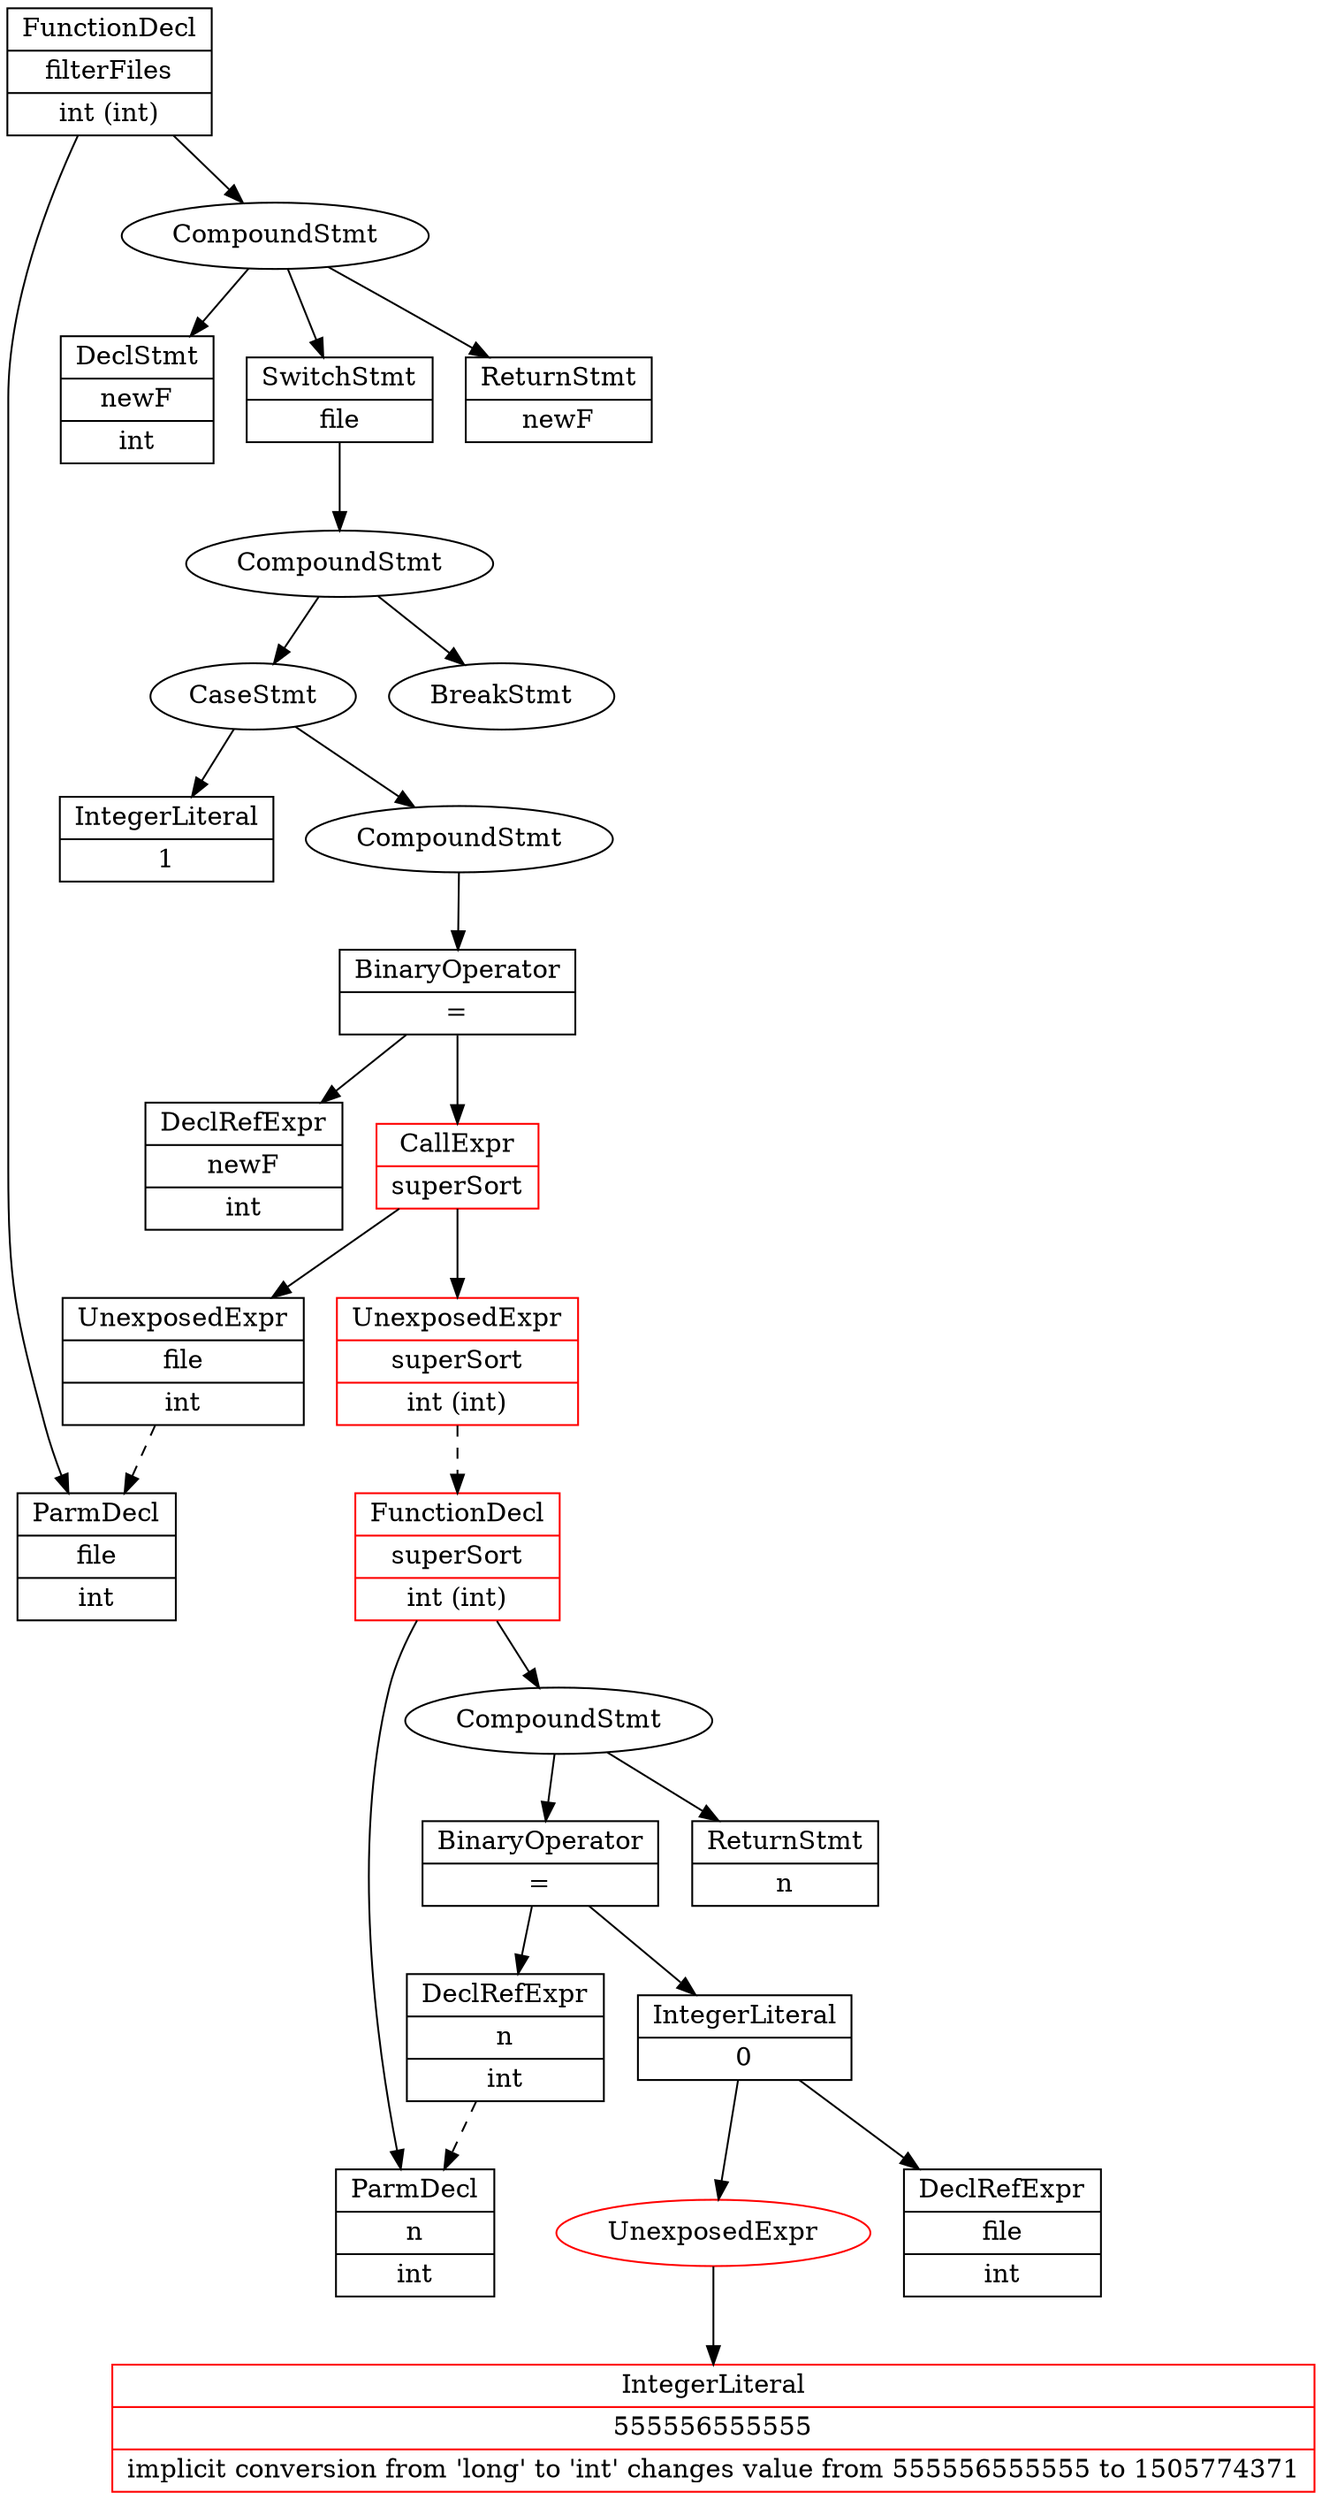 digraph graphname {
node [shape=record];
0 [label="{FunctionDecl | superSort | int (int)} "color="red" style="filled" fillcolor="white"];
0 [label="{FunctionDecl | superSort | int (int)} "color="red" style="filled" fillcolor="white"];
1 [label="{ParmDecl | n | int}"];
0 [label="{FunctionDecl | superSort | int (int)} "color="red" style="filled" fillcolor="white"];
1 [label="{ParmDecl | n | int}"];
2 [label="CompoundStmt"][shape="oval"];
0 [label="{FunctionDecl | superSort | int (int)} "color="red" style="filled" fillcolor="white"];
1 [label="{ParmDecl | n | int}"];
2 [label="CompoundStmt"][shape="oval"];
3 [label="{BinaryOperator | \=}"];
0 [label="{FunctionDecl | superSort | int (int)} "color="red" style="filled" fillcolor="white"];
1 [label="{ParmDecl | n | int}"];
2 [label="CompoundStmt"][shape="oval"];
3 [label="{BinaryOperator | \=}"];
4 [label="{DeclRefExpr | n | int}"];
0 [label="{FunctionDecl | superSort | int (int)} "color="red" style="filled" fillcolor="white"];
1 [label="{ParmDecl | n | int}"];
2 [label="CompoundStmt"][shape="oval"];
3 [label="{BinaryOperator | \=}"];
4 [label="{DeclRefExpr | n | int}"];
5 [label="{IntegerLiteral | 0}"];
0 [label="{FunctionDecl | superSort | int (int)} "color="red" style="filled" fillcolor="white"];
1 [label="{ParmDecl | n | int}"];
2 [label="CompoundStmt"][shape="oval"];
3 [label="{BinaryOperator | \=}"];
4 [label="{DeclRefExpr | n | int}"];
5 [label="{IntegerLiteral | 0}"];
6 [label="{ReturnStmt | n}"];
0 [label="{FunctionDecl | superSort | int (int)} "color="red" style="filled" fillcolor="white"];
1 [label="{ParmDecl | n | int}"];
2 [label="CompoundStmt"][shape="oval"];
3 [label="{BinaryOperator | \=}"];
4 [label="{DeclRefExpr | n | int}"];
5 [label="{IntegerLiteral | 0}"];
6 [label="{ReturnStmt | n}"];
9 [label="{FunctionDecl | filterFiles | int (int)}"];
10 [label="{ParmDecl | file | int}"];
11 [label="CompoundStmt"][shape="oval"];
12 [label="{DeclStmt | newF | int}"];
14 [label="UnexposedExpr"][shape="oval"][color="red"];
15 [label="{IntegerLiteral | 555556555555 | implicit conversion from 'long' to 'int' changes value from 555556555555 to 1505774371}"][color="red"];
16 [label="{SwitchStmt | file}"];
18 [label="{DeclRefExpr | file | int}"];
19 [label="CompoundStmt"][shape="oval"];
20 [label="CaseStmt"][shape="oval"];
21 [label="{IntegerLiteral | 1}"];
22 [label="CompoundStmt"][shape="oval"];
23 [label="{BinaryOperator | \=}"];
24 [label="{DeclRefExpr | newF | int}"];
9 [label="{FunctionDecl | filterFiles | int (int)}"];
10 [label="{ParmDecl | file | int}"];
11 [label="CompoundStmt"][shape="oval"];
12 [label="{DeclStmt | newF | int}"];
14 [label="UnexposedExpr"][shape="oval"][color="red"];
15 [label="{IntegerLiteral | 555556555555 | implicit conversion from 'long' to 'int' changes value from 555556555555 to 1505774371}"][color="red"];
16 [label="{SwitchStmt | file}"];
18 [label="{DeclRefExpr | file | int}"];
19 [label="CompoundStmt"][shape="oval"];
20 [label="CaseStmt"][shape="oval"];
21 [label="{IntegerLiteral | 1}"];
22 [label="CompoundStmt"][shape="oval"];
23 [label="{BinaryOperator | \=}"];
24 [label="{DeclRefExpr | newF | int}"];
25 [label="{CallExpr | superSort} "color="red" style="filled" fillcolor="white"];
9 [label="{FunctionDecl | filterFiles | int (int)}"];
10 [label="{ParmDecl | file | int}"];
11 [label="CompoundStmt"][shape="oval"];
12 [label="{DeclStmt | newF | int}"];
14 [label="UnexposedExpr"][shape="oval"][color="red"];
15 [label="{IntegerLiteral | 555556555555 | implicit conversion from 'long' to 'int' changes value from 555556555555 to 1505774371}"][color="red"];
16 [label="{SwitchStmt | file}"];
18 [label="{DeclRefExpr | file | int}"];
19 [label="CompoundStmt"][shape="oval"];
20 [label="CaseStmt"][shape="oval"];
21 [label="{IntegerLiteral | 1}"];
22 [label="CompoundStmt"][shape="oval"];
23 [label="{BinaryOperator | \=}"];
24 [label="{DeclRefExpr | newF | int}"];
25 [label="{CallExpr | superSort} "color="red" style="filled" fillcolor="white"];
26 [label="{UnexposedExpr | superSort | int (int)} "color="red" style="filled" fillcolor="white"];
9 [label="{FunctionDecl | filterFiles | int (int)}"];
10 [label="{ParmDecl | file | int}"];
11 [label="CompoundStmt"][shape="oval"];
12 [label="{DeclStmt | newF | int}"];
14 [label="UnexposedExpr"][shape="oval"][color="red"];
15 [label="{IntegerLiteral | 555556555555 | implicit conversion from 'long' to 'int' changes value from 555556555555 to 1505774371}"][color="red"];
16 [label="{SwitchStmt | file}"];
18 [label="{DeclRefExpr | file | int}"];
19 [label="CompoundStmt"][shape="oval"];
20 [label="CaseStmt"][shape="oval"];
21 [label="{IntegerLiteral | 1}"];
22 [label="CompoundStmt"][shape="oval"];
23 [label="{BinaryOperator | \=}"];
24 [label="{DeclRefExpr | newF | int}"];
25 [label="{CallExpr | superSort} "color="red" style="filled" fillcolor="white"];
26 [label="{UnexposedExpr | superSort | int (int)} "color="red" style="filled" fillcolor="white"];
9 [label="{FunctionDecl | filterFiles | int (int)}"];
10 [label="{ParmDecl | file | int}"];
11 [label="CompoundStmt"][shape="oval"];
12 [label="{DeclStmt | newF | int}"];
14 [label="UnexposedExpr"][shape="oval"][color="red"];
15 [label="{IntegerLiteral | 555556555555 | implicit conversion from 'long' to 'int' changes value from 555556555555 to 1505774371}"][color="red"];
16 [label="{SwitchStmt | file}"];
18 [label="{DeclRefExpr | file | int}"];
19 [label="CompoundStmt"][shape="oval"];
20 [label="CaseStmt"][shape="oval"];
21 [label="{IntegerLiteral | 1}"];
22 [label="CompoundStmt"][shape="oval"];
23 [label="{BinaryOperator | \=}"];
24 [label="{DeclRefExpr | newF | int}"];
25 [label="{CallExpr | superSort} "color="red" style="filled" fillcolor="white"];
26 [label="{UnexposedExpr | superSort | int (int)} "color="red" style="filled" fillcolor="white"];
28 [label="{UnexposedExpr | file | int}"];
9 [label="{FunctionDecl | filterFiles | int (int)}"];
10 [label="{ParmDecl | file | int}"];
11 [label="CompoundStmt"][shape="oval"];
12 [label="{DeclStmt | newF | int}"];
14 [label="UnexposedExpr"][shape="oval"][color="red"];
15 [label="{IntegerLiteral | 555556555555 | implicit conversion from 'long' to 'int' changes value from 555556555555 to 1505774371}"][color="red"];
16 [label="{SwitchStmt | file}"];
18 [label="{DeclRefExpr | file | int}"];
19 [label="CompoundStmt"][shape="oval"];
20 [label="CaseStmt"][shape="oval"];
21 [label="{IntegerLiteral | 1}"];
22 [label="CompoundStmt"][shape="oval"];
23 [label="{BinaryOperator | \=}"];
24 [label="{DeclRefExpr | newF | int}"];
25 [label="{CallExpr | superSort} "color="red" style="filled" fillcolor="white"];
26 [label="{UnexposedExpr | superSort | int (int)} "color="red" style="filled" fillcolor="white"];
28 [label="{UnexposedExpr | file | int}"];
9 [label="{FunctionDecl | filterFiles | int (int)}"];
10 [label="{ParmDecl | file | int}"];
11 [label="CompoundStmt"][shape="oval"];
12 [label="{DeclStmt | newF | int}"];
14 [label="UnexposedExpr"][shape="oval"][color="red"];
15 [label="{IntegerLiteral | 555556555555 | implicit conversion from 'long' to 'int' changes value from 555556555555 to 1505774371}"][color="red"];
16 [label="{SwitchStmt | file}"];
18 [label="{DeclRefExpr | file | int}"];
19 [label="CompoundStmt"][shape="oval"];
20 [label="CaseStmt"][shape="oval"];
21 [label="{IntegerLiteral | 1}"];
22 [label="CompoundStmt"][shape="oval"];
23 [label="{BinaryOperator | \=}"];
24 [label="{DeclRefExpr | newF | int}"];
25 [label="{CallExpr | superSort} "color="red" style="filled" fillcolor="white"];
26 [label="{UnexposedExpr | superSort | int (int)} "color="red" style="filled" fillcolor="white"];
28 [label="{UnexposedExpr | file | int}"];
30 [label="BreakStmt"][shape="oval"];
9 [label="{FunctionDecl | filterFiles | int (int)}"];
10 [label="{ParmDecl | file | int}"];
11 [label="CompoundStmt"][shape="oval"];
12 [label="{DeclStmt | newF | int}"];
14 [label="UnexposedExpr"][shape="oval"][color="red"];
15 [label="{IntegerLiteral | 555556555555 | implicit conversion from 'long' to 'int' changes value from 555556555555 to 1505774371}"][color="red"];
16 [label="{SwitchStmt | file}"];
18 [label="{DeclRefExpr | file | int}"];
19 [label="CompoundStmt"][shape="oval"];
20 [label="CaseStmt"][shape="oval"];
21 [label="{IntegerLiteral | 1}"];
22 [label="CompoundStmt"][shape="oval"];
23 [label="{BinaryOperator | \=}"];
24 [label="{DeclRefExpr | newF | int}"];
25 [label="{CallExpr | superSort} "color="red" style="filled" fillcolor="white"];
26 [label="{UnexposedExpr | superSort | int (int)} "color="red" style="filled" fillcolor="white"];
28 [label="{UnexposedExpr | file | int}"];
30 [label="BreakStmt"][shape="oval"];
31 [label="{ReturnStmt | newF}"];
9 [label="{FunctionDecl | filterFiles | int (int)}"];
10 [label="{ParmDecl | file | int}"];
11 [label="CompoundStmt"][shape="oval"];
12 [label="{DeclStmt | newF | int}"];
14 [label="UnexposedExpr"][shape="oval"][color="red"];
15 [label="{IntegerLiteral | 555556555555 | implicit conversion from 'long' to 'int' changes value from 555556555555 to 1505774371}"][color="red"];
16 [label="{SwitchStmt | file}"];
18 [label="{DeclRefExpr | file | int}"];
19 [label="CompoundStmt"][shape="oval"];
20 [label="CaseStmt"][shape="oval"];
21 [label="{IntegerLiteral | 1}"];
22 [label="CompoundStmt"][shape="oval"];
23 [label="{BinaryOperator | \=}"];
24 [label="{DeclRefExpr | newF | int}"];
25 [label="{CallExpr | superSort} "color="red" style="filled" fillcolor="white"];
26 [label="{UnexposedExpr | superSort | int (int)} "color="red" style="filled" fillcolor="white"];
28 [label="{UnexposedExpr | file | int}"];
30 [label="BreakStmt"][shape="oval"];
31 [label="{ReturnStmt | newF}"];
0 -> 1;
0 -> 2;
2 -> 3;
3 -> 4;
3 -> 5;
2 -> 6;
9 -> 10;
9 -> 11;
11 -> 12;
5 -> 14;
14 -> 15;
11 -> 16;
5 -> 18;
16 -> 19;
19 -> 20;
20 -> 21;
20 -> 22;
22 -> 23;
23 -> 24;
23 -> 25;
25 -> 26;
25 -> 28;
19 -> 30;
11 -> 31;
4 -> 1[style=dashed];
26 -> 0[style=dashed];
28 -> 10[style=dashed];

}